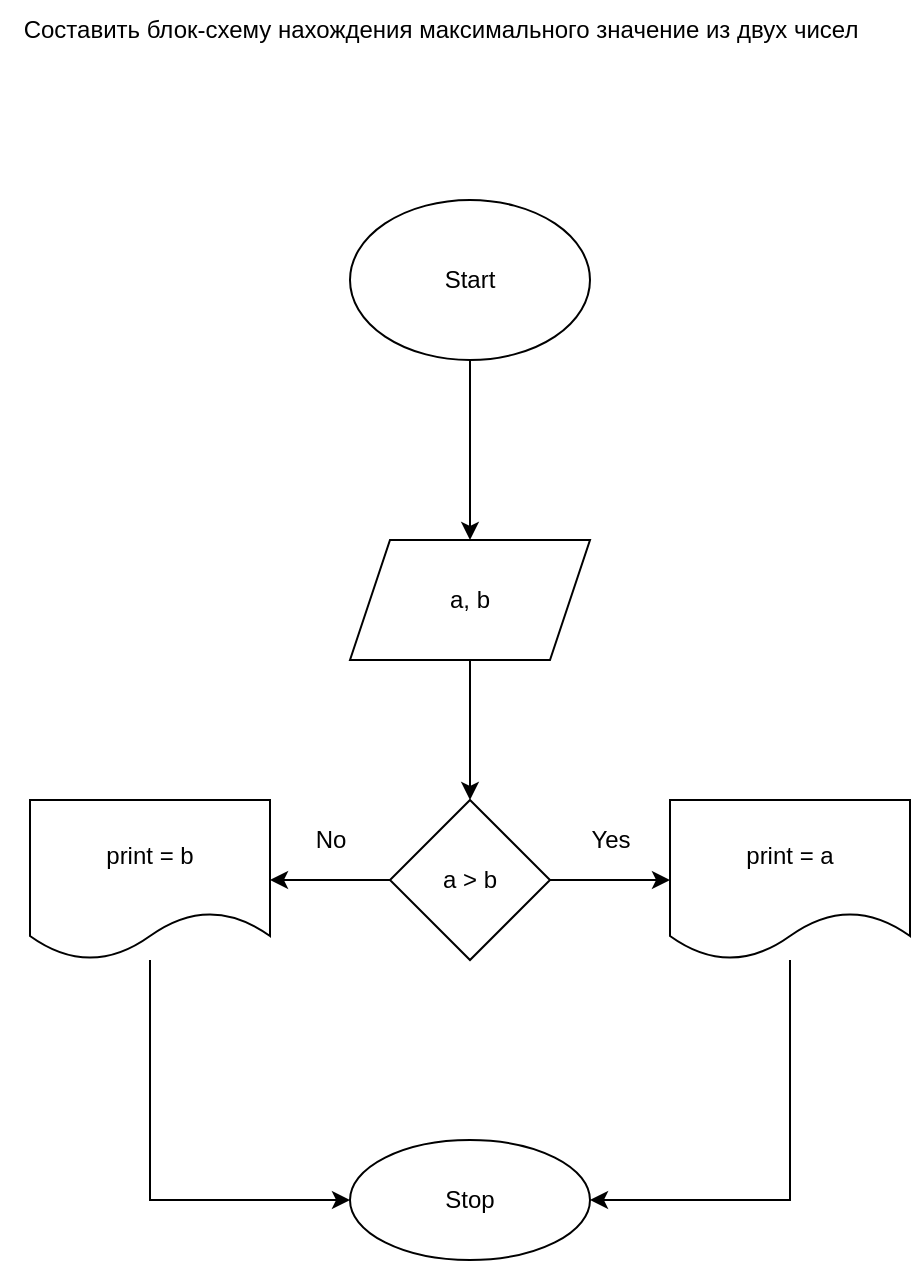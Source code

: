 <mxfile version="20.5.3" type="github">
  <diagram id="I5OYto9i9WXw8BS9Y3A2" name="Страница 1">
    <mxGraphModel dx="1516" dy="2013" grid="1" gridSize="10" guides="1" tooltips="1" connect="1" arrows="1" fold="1" page="1" pageScale="1" pageWidth="827" pageHeight="1169" math="0" shadow="0">
      <root>
        <mxCell id="0" />
        <mxCell id="1" parent="0" />
        <mxCell id="fCsSd8bav656cwg4OeE4-1" value="Составить блок-схему нахождения максимального значение из двух чисел" style="text;html=1;align=center;verticalAlign=middle;resizable=0;points=[];autosize=1;strokeColor=none;fillColor=none;" vertex="1" parent="1">
          <mxGeometry x="200" y="-1020" width="440" height="30" as="geometry" />
        </mxCell>
        <mxCell id="fCsSd8bav656cwg4OeE4-10" value="" style="edgeStyle=orthogonalEdgeStyle;rounded=0;orthogonalLoop=1;jettySize=auto;html=1;" edge="1" parent="1" source="fCsSd8bav656cwg4OeE4-5" target="fCsSd8bav656cwg4OeE4-9">
          <mxGeometry relative="1" as="geometry" />
        </mxCell>
        <mxCell id="fCsSd8bav656cwg4OeE4-5" value="Start" style="ellipse;whiteSpace=wrap;html=1;" vertex="1" parent="1">
          <mxGeometry x="375" y="-920" width="120" height="80" as="geometry" />
        </mxCell>
        <mxCell id="fCsSd8bav656cwg4OeE4-12" value="" style="edgeStyle=orthogonalEdgeStyle;rounded=0;orthogonalLoop=1;jettySize=auto;html=1;" edge="1" parent="1" source="fCsSd8bav656cwg4OeE4-9" target="fCsSd8bav656cwg4OeE4-11">
          <mxGeometry relative="1" as="geometry" />
        </mxCell>
        <mxCell id="fCsSd8bav656cwg4OeE4-9" value="a, b" style="shape=parallelogram;perimeter=parallelogramPerimeter;whiteSpace=wrap;html=1;fixedSize=1;" vertex="1" parent="1">
          <mxGeometry x="375" y="-750" width="120" height="60" as="geometry" />
        </mxCell>
        <mxCell id="fCsSd8bav656cwg4OeE4-14" value="" style="edgeStyle=orthogonalEdgeStyle;rounded=0;orthogonalLoop=1;jettySize=auto;html=1;" edge="1" parent="1" source="fCsSd8bav656cwg4OeE4-11" target="fCsSd8bav656cwg4OeE4-13">
          <mxGeometry relative="1" as="geometry" />
        </mxCell>
        <mxCell id="fCsSd8bav656cwg4OeE4-18" value="" style="edgeStyle=orthogonalEdgeStyle;rounded=0;orthogonalLoop=1;jettySize=auto;html=1;" edge="1" parent="1" source="fCsSd8bav656cwg4OeE4-11" target="fCsSd8bav656cwg4OeE4-17">
          <mxGeometry relative="1" as="geometry" />
        </mxCell>
        <mxCell id="fCsSd8bav656cwg4OeE4-11" value="a &amp;gt; b" style="rhombus;whiteSpace=wrap;html=1;" vertex="1" parent="1">
          <mxGeometry x="395" y="-620" width="80" height="80" as="geometry" />
        </mxCell>
        <mxCell id="fCsSd8bav656cwg4OeE4-23" style="edgeStyle=orthogonalEdgeStyle;rounded=0;orthogonalLoop=1;jettySize=auto;html=1;entryX=1;entryY=0.5;entryDx=0;entryDy=0;" edge="1" parent="1" source="fCsSd8bav656cwg4OeE4-13" target="fCsSd8bav656cwg4OeE4-21">
          <mxGeometry relative="1" as="geometry">
            <Array as="points">
              <mxPoint x="595" y="-420" />
            </Array>
          </mxGeometry>
        </mxCell>
        <mxCell id="fCsSd8bav656cwg4OeE4-13" value="print = a" style="shape=document;whiteSpace=wrap;html=1;boundedLbl=1;" vertex="1" parent="1">
          <mxGeometry x="535" y="-620" width="120" height="80" as="geometry" />
        </mxCell>
        <mxCell id="fCsSd8bav656cwg4OeE4-22" value="" style="edgeStyle=orthogonalEdgeStyle;rounded=0;orthogonalLoop=1;jettySize=auto;html=1;" edge="1" parent="1" source="fCsSd8bav656cwg4OeE4-17" target="fCsSd8bav656cwg4OeE4-21">
          <mxGeometry relative="1" as="geometry">
            <Array as="points">
              <mxPoint x="275" y="-420" />
            </Array>
          </mxGeometry>
        </mxCell>
        <mxCell id="fCsSd8bav656cwg4OeE4-17" value="print = b" style="shape=document;whiteSpace=wrap;html=1;boundedLbl=1;" vertex="1" parent="1">
          <mxGeometry x="215" y="-620" width="120" height="80" as="geometry" />
        </mxCell>
        <mxCell id="fCsSd8bav656cwg4OeE4-19" value="No" style="text;html=1;align=center;verticalAlign=middle;resizable=0;points=[];autosize=1;strokeColor=none;fillColor=none;" vertex="1" parent="1">
          <mxGeometry x="345" y="-615" width="40" height="30" as="geometry" />
        </mxCell>
        <mxCell id="fCsSd8bav656cwg4OeE4-20" value="Yes" style="text;html=1;align=center;verticalAlign=middle;resizable=0;points=[];autosize=1;strokeColor=none;fillColor=none;" vertex="1" parent="1">
          <mxGeometry x="485" y="-615" width="40" height="30" as="geometry" />
        </mxCell>
        <mxCell id="fCsSd8bav656cwg4OeE4-21" value="Stop" style="ellipse;whiteSpace=wrap;html=1;" vertex="1" parent="1">
          <mxGeometry x="375" y="-450" width="120" height="60" as="geometry" />
        </mxCell>
      </root>
    </mxGraphModel>
  </diagram>
</mxfile>
